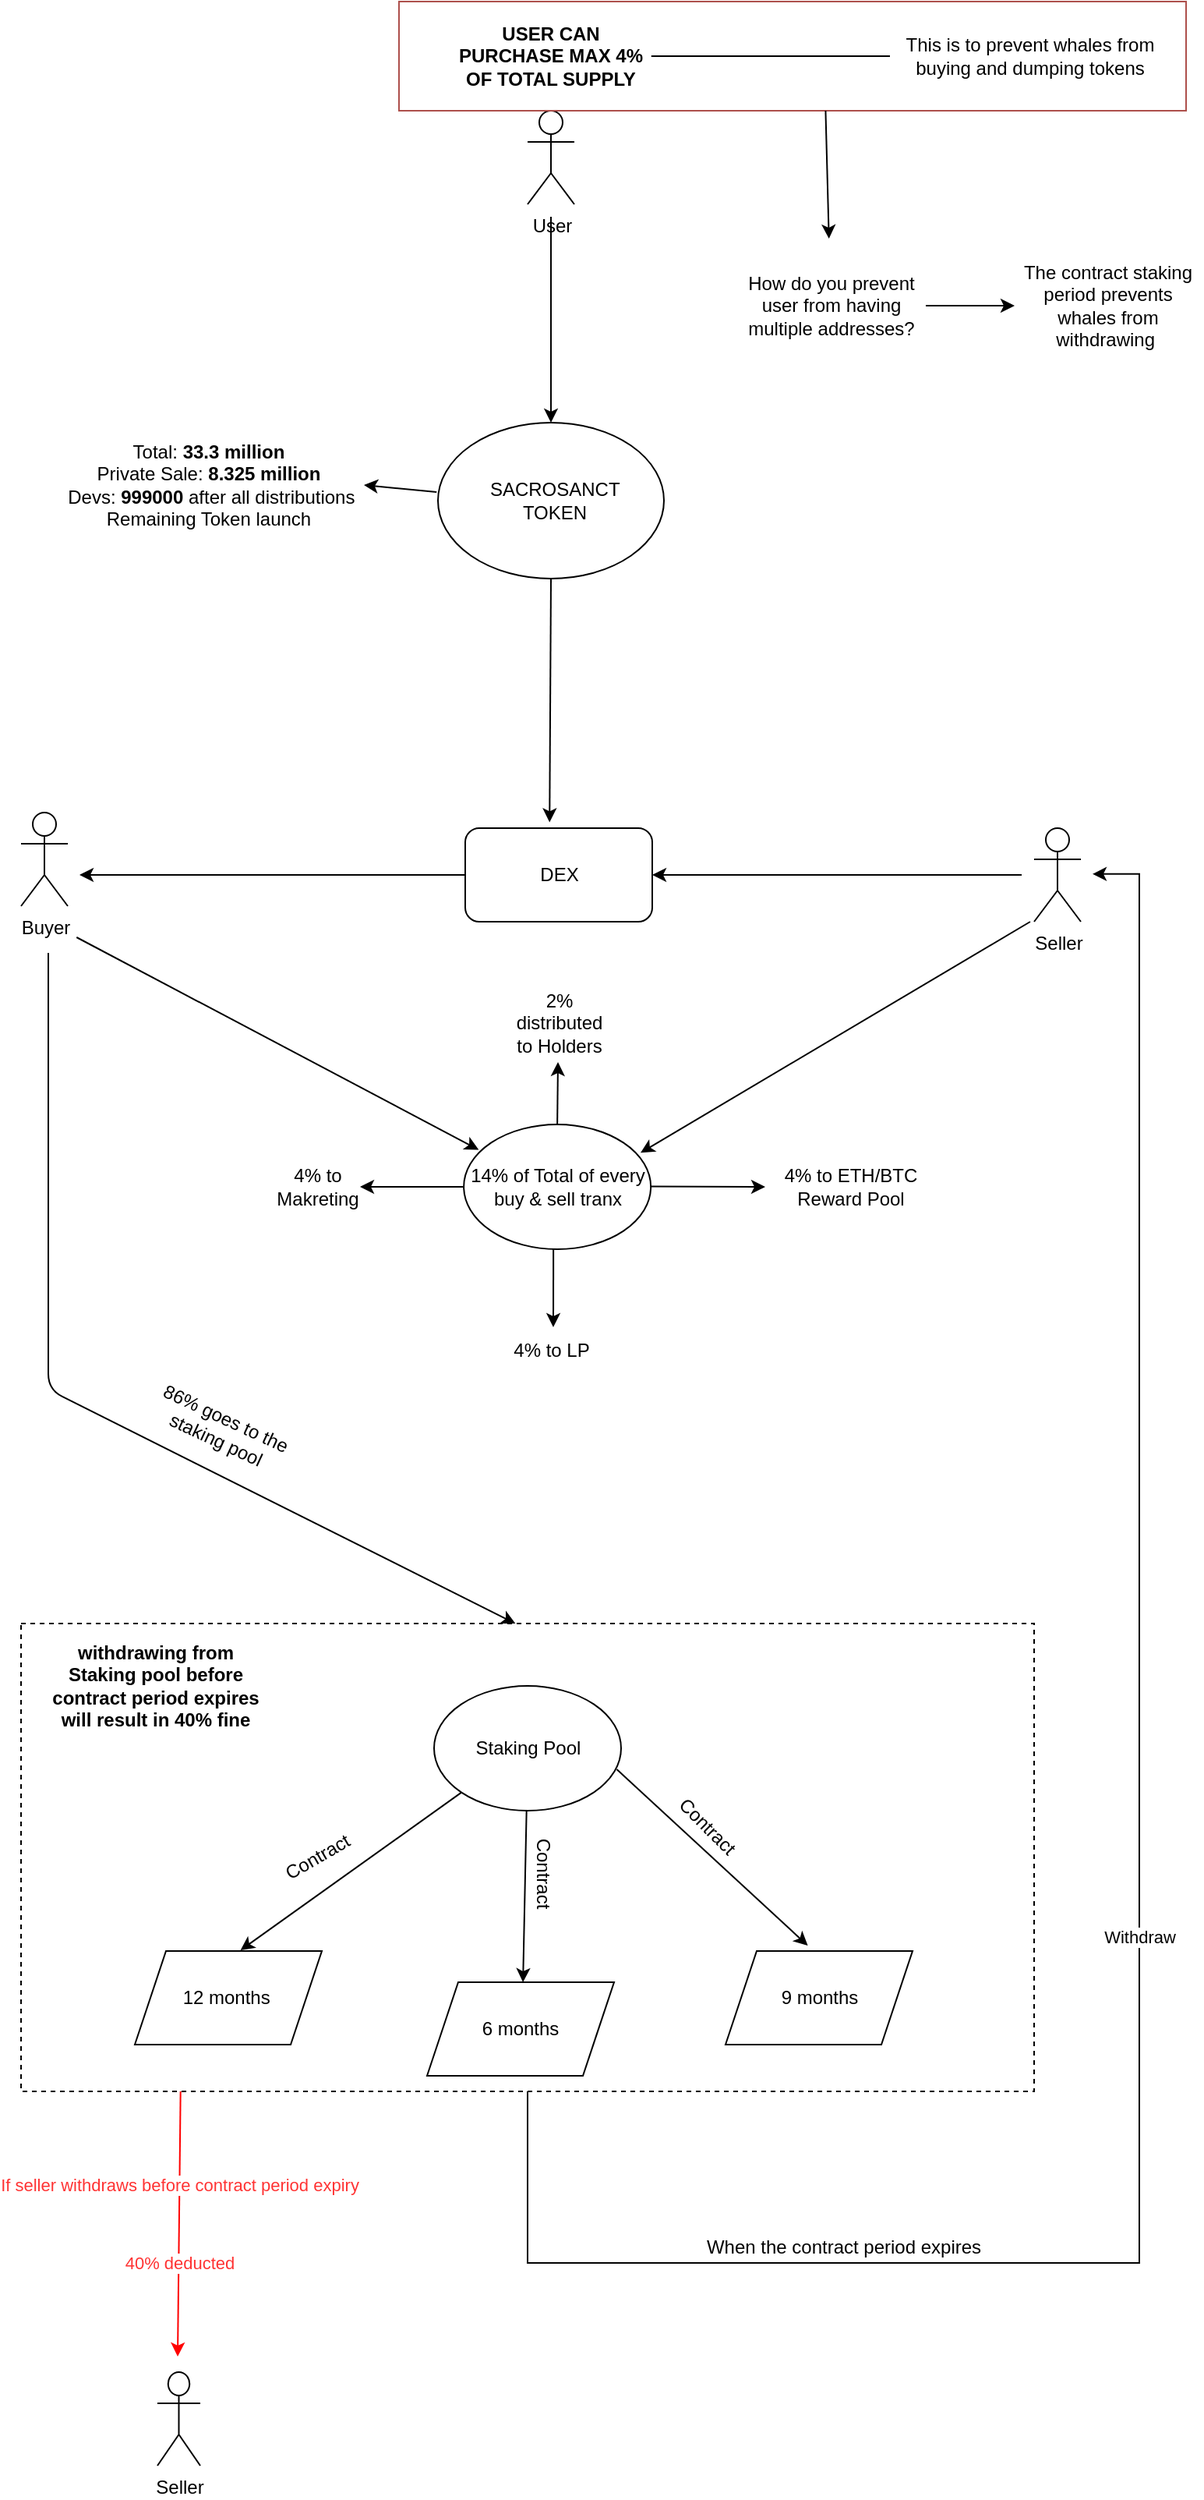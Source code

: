 <mxfile version="15.4.1" type="github">
  <diagram id="FyzgZ836kgvVsch6gkGj" name="Page-1">
    <mxGraphModel dx="908" dy="513" grid="1" gridSize="10" guides="1" tooltips="1" connect="1" arrows="1" fold="1" page="1" pageScale="1" pageWidth="850" pageHeight="1100" math="0" shadow="0">
      <root>
        <mxCell id="0" />
        <mxCell id="1" parent="0" />
        <mxCell id="vWCauvzo7gH51iAdeTeT-35" value="" style="endArrow=classic;html=1;startSize=6;endSize=6;targetPerimeterSpacing=8;startArrow=none;entryX=0.513;entryY=0;entryDx=0;entryDy=0;entryPerimeter=0;" parent="1" source="vWCauvzo7gH51iAdeTeT-30" target="vWCauvzo7gH51iAdeTeT-38" edge="1">
          <mxGeometry width="50" height="50" relative="1" as="geometry">
            <mxPoint x="404.5" y="1150" as="sourcePoint" />
            <mxPoint x="404.5" y="1358" as="targetPoint" />
          </mxGeometry>
        </mxCell>
        <mxCell id="vWCauvzo7gH51iAdeTeT-31" value="" style="endArrow=classic;html=1;startSize=6;endSize=6;sourcePerimeterSpacing=8;targetPerimeterSpacing=8;entryX=0.945;entryY=0.227;entryDx=0;entryDy=0;entryPerimeter=0;" parent="1" edge="1" target="pvBQROD-User7r6prkA2-7">
          <mxGeometry width="50" height="50" relative="1" as="geometry">
            <mxPoint x="730" y="660" as="sourcePoint" />
            <mxPoint x="530" y="770" as="targetPoint" />
            <Array as="points" />
          </mxGeometry>
        </mxCell>
        <mxCell id="vWCauvzo7gH51iAdeTeT-1" value="" style="ellipse;whiteSpace=wrap;html=1;hachureGap=4;pointerEvents=0;" parent="1" vertex="1">
          <mxGeometry x="350" y="340" width="145" height="100" as="geometry" />
        </mxCell>
        <mxCell id="vWCauvzo7gH51iAdeTeT-2" value="SACROSANCT TOKEN" style="text;html=1;strokeColor=none;fillColor=none;align=center;verticalAlign=middle;whiteSpace=wrap;rounded=0;hachureGap=4;pointerEvents=0;" parent="1" vertex="1">
          <mxGeometry x="405" y="380" width="40" height="20" as="geometry" />
        </mxCell>
        <mxCell id="vWCauvzo7gH51iAdeTeT-4" value="Buyer" style="shape=umlActor;verticalLabelPosition=bottom;verticalAlign=top;html=1;outlineConnect=0;hachureGap=4;pointerEvents=0;" parent="1" vertex="1">
          <mxGeometry x="82.5" y="590" width="30" height="60" as="geometry" />
        </mxCell>
        <mxCell id="vWCauvzo7gH51iAdeTeT-5" value="Seller" style="shape=umlActor;verticalLabelPosition=bottom;verticalAlign=top;html=1;outlineConnect=0;hachureGap=4;pointerEvents=0;" parent="1" vertex="1">
          <mxGeometry x="732.5" y="600" width="30" height="60" as="geometry" />
        </mxCell>
        <mxCell id="vWCauvzo7gH51iAdeTeT-8" value="DEX" style="rounded=1;whiteSpace=wrap;html=1;hachureGap=4;pointerEvents=0;" parent="1" vertex="1">
          <mxGeometry x="367.5" y="600" width="120" height="60" as="geometry" />
        </mxCell>
        <mxCell id="vWCauvzo7gH51iAdeTeT-9" value="" style="endArrow=classic;html=1;startSize=6;endSize=6;sourcePerimeterSpacing=8;targetPerimeterSpacing=8;exitX=0;exitY=0.5;exitDx=0;exitDy=0;" parent="1" edge="1" source="vWCauvzo7gH51iAdeTeT-8">
          <mxGeometry width="50" height="50" relative="1" as="geometry">
            <mxPoint x="122.5" y="630" as="sourcePoint" />
            <mxPoint x="120" y="630" as="targetPoint" />
          </mxGeometry>
        </mxCell>
        <mxCell id="vWCauvzo7gH51iAdeTeT-10" value="" style="endArrow=classic;html=1;startSize=6;endSize=6;sourcePerimeterSpacing=8;targetPerimeterSpacing=8;entryX=1;entryY=0.5;entryDx=0;entryDy=0;" parent="1" source="vWCauvzo7gH51iAdeTeT-5" target="vWCauvzo7gH51iAdeTeT-8" edge="1">
          <mxGeometry width="50" height="50" relative="1" as="geometry">
            <mxPoint x="502.5" y="780" as="sourcePoint" />
            <mxPoint x="492.5" y="630" as="targetPoint" />
          </mxGeometry>
        </mxCell>
        <mxCell id="vWCauvzo7gH51iAdeTeT-13" value="14% to LP" style="text;html=1;strokeColor=none;fillColor=none;align=center;verticalAlign=middle;whiteSpace=wrap;rounded=0;hachureGap=4;pointerEvents=0;" parent="1" vertex="1">
          <mxGeometry x="396.57" y="820" width="70" height="20" as="geometry" />
        </mxCell>
        <mxCell id="vWCauvzo7gH51iAdeTeT-15" value="" style="endArrow=classic;html=1;startSize=6;endSize=6;sourcePerimeterSpacing=8;targetPerimeterSpacing=8;exitX=0.5;exitY=1;exitDx=0;exitDy=0;entryX=0.451;entryY=-0.063;entryDx=0;entryDy=0;entryPerimeter=0;" parent="1" source="vWCauvzo7gH51iAdeTeT-1" target="vWCauvzo7gH51iAdeTeT-8" edge="1">
          <mxGeometry width="50" height="50" relative="1" as="geometry">
            <mxPoint x="470" y="550" as="sourcePoint" />
            <mxPoint x="520" y="500" as="targetPoint" />
          </mxGeometry>
        </mxCell>
        <mxCell id="vWCauvzo7gH51iAdeTeT-16" value="User" style="shape=umlActor;verticalLabelPosition=bottom;verticalAlign=top;html=1;outlineConnect=0;hachureGap=4;pointerEvents=0;" parent="1" vertex="1">
          <mxGeometry x="407.5" y="140" width="30" height="60" as="geometry" />
        </mxCell>
        <mxCell id="vWCauvzo7gH51iAdeTeT-19" value="" style="endArrow=classic;html=1;startSize=6;endSize=6;sourcePerimeterSpacing=8;targetPerimeterSpacing=8;entryX=0.5;entryY=0;entryDx=0;entryDy=0;" parent="1" source="vWCauvzo7gH51iAdeTeT-16" target="vWCauvzo7gH51iAdeTeT-1" edge="1">
          <mxGeometry width="50" height="50" relative="1" as="geometry">
            <mxPoint x="420" y="210" as="sourcePoint" />
            <mxPoint x="560" y="330" as="targetPoint" />
          </mxGeometry>
        </mxCell>
        <mxCell id="vWCauvzo7gH51iAdeTeT-21" value="&lt;b&gt;USER CAN PURCHASE MAX 4% OF TOTAL SUPPLY&lt;/b&gt;" style="text;html=1;strokeColor=none;fillColor=none;align=center;verticalAlign=middle;whiteSpace=wrap;rounded=0;hachureGap=4;pointerEvents=0;" parent="1" vertex="1">
          <mxGeometry x="358.13" y="80" width="128.75" height="50" as="geometry" />
        </mxCell>
        <mxCell id="vWCauvzo7gH51iAdeTeT-22" value="This is to prevent whales from buying and dumping tokens" style="text;html=1;strokeColor=none;fillColor=none;align=center;verticalAlign=middle;whiteSpace=wrap;rounded=0;hachureGap=4;pointerEvents=0;" parent="1" vertex="1">
          <mxGeometry x="640" y="95" width="180" height="20" as="geometry" />
        </mxCell>
        <mxCell id="vWCauvzo7gH51iAdeTeT-23" value="" style="endArrow=none;html=1;startSize=6;endSize=6;sourcePerimeterSpacing=8;targetPerimeterSpacing=8;exitX=1;exitY=0.5;exitDx=0;exitDy=0;entryX=0;entryY=0.5;entryDx=0;entryDy=0;" parent="1" source="vWCauvzo7gH51iAdeTeT-21" target="vWCauvzo7gH51iAdeTeT-22" edge="1">
          <mxGeometry width="50" height="50" relative="1" as="geometry">
            <mxPoint x="510" y="310" as="sourcePoint" />
            <mxPoint x="560" y="260" as="targetPoint" />
          </mxGeometry>
        </mxCell>
        <mxCell id="vWCauvzo7gH51iAdeTeT-27" value="" style="rounded=0;whiteSpace=wrap;html=1;hachureGap=4;pointerEvents=0;strokeColor=#AD4F4B;strokeWidth=1;fillColor=none;" parent="1" vertex="1">
          <mxGeometry x="325" y="70" width="505" height="70" as="geometry" />
        </mxCell>
        <mxCell id="vWCauvzo7gH51iAdeTeT-28" value="" style="endArrow=classic;html=1;startSize=6;endSize=6;sourcePerimeterSpacing=8;targetPerimeterSpacing=8;exitX=0.542;exitY=1;exitDx=0;exitDy=0;exitPerimeter=0;" parent="1" source="vWCauvzo7gH51iAdeTeT-27" target="vWCauvzo7gH51iAdeTeT-29" edge="1">
          <mxGeometry width="50" height="50" relative="1" as="geometry">
            <mxPoint x="510" y="310" as="sourcePoint" />
            <mxPoint x="599" y="240" as="targetPoint" />
          </mxGeometry>
        </mxCell>
        <mxCell id="vWCauvzo7gH51iAdeTeT-29" value="How do you prevent user from having multiple addresses?" style="text;html=1;strokeColor=none;fillColor=none;align=center;verticalAlign=middle;whiteSpace=wrap;rounded=0;hachureGap=4;pointerEvents=0;" parent="1" vertex="1">
          <mxGeometry x="541.5" y="230" width="121" height="70" as="geometry" />
        </mxCell>
        <mxCell id="vWCauvzo7gH51iAdeTeT-32" value="Staking pool" style="text;html=1;strokeColor=none;fillColor=none;align=center;verticalAlign=middle;whiteSpace=wrap;rounded=0;hachureGap=4;pointerEvents=0;" parent="1" vertex="1">
          <mxGeometry x="380" y="1200" width="40" height="20" as="geometry" />
        </mxCell>
        <mxCell id="vWCauvzo7gH51iAdeTeT-33" value="" style="endArrow=classic;html=1;startSize=6;endSize=6;sourcePerimeterSpacing=8;targetPerimeterSpacing=8;exitX=0.977;exitY=0.669;exitDx=0;exitDy=0;exitPerimeter=0;entryX=0.44;entryY=-0.058;entryDx=0;entryDy=0;entryPerimeter=0;" parent="1" source="vWCauvzo7gH51iAdeTeT-30" target="vWCauvzo7gH51iAdeTeT-40" edge="1">
          <mxGeometry width="50" height="50" relative="1" as="geometry">
            <mxPoint x="492.5" y="1200" as="sourcePoint" />
            <mxPoint x="592.5" y="1340" as="targetPoint" />
          </mxGeometry>
        </mxCell>
        <mxCell id="vWCauvzo7gH51iAdeTeT-34" value="" style="endArrow=classic;html=1;startSize=6;endSize=6;sourcePerimeterSpacing=8;targetPerimeterSpacing=8;exitX=0;exitY=1;exitDx=0;exitDy=0;entryX=0.565;entryY=-0.008;entryDx=0;entryDy=0;entryPerimeter=0;" parent="1" source="vWCauvzo7gH51iAdeTeT-30" target="vWCauvzo7gH51iAdeTeT-39" edge="1">
          <mxGeometry width="50" height="50" relative="1" as="geometry">
            <mxPoint x="469.24" y="1242.48" as="sourcePoint" />
            <mxPoint x="212.5" y="1340" as="targetPoint" />
          </mxGeometry>
        </mxCell>
        <mxCell id="vWCauvzo7gH51iAdeTeT-38" value="6 months" style="shape=parallelogram;perimeter=parallelogramPerimeter;whiteSpace=wrap;html=1;fixedSize=1;hachureGap=4;pointerEvents=0;strokeColor=#000000;strokeWidth=1;fillColor=default;" parent="1" vertex="1">
          <mxGeometry x="343" y="1340" width="120" height="60" as="geometry" />
        </mxCell>
        <mxCell id="vWCauvzo7gH51iAdeTeT-39" value="12 months&amp;nbsp;" style="shape=parallelogram;perimeter=parallelogramPerimeter;whiteSpace=wrap;html=1;fixedSize=1;hachureGap=4;pointerEvents=0;strokeColor=#000000;strokeWidth=1;fillColor=default;" parent="1" vertex="1">
          <mxGeometry x="155.5" y="1320" width="120" height="60" as="geometry" />
        </mxCell>
        <mxCell id="vWCauvzo7gH51iAdeTeT-40" value="9 months" style="shape=parallelogram;perimeter=parallelogramPerimeter;whiteSpace=wrap;html=1;fixedSize=1;hachureGap=4;pointerEvents=0;strokeColor=#000000;strokeWidth=1;fillColor=default;" parent="1" vertex="1">
          <mxGeometry x="534.5" y="1320" width="120" height="60" as="geometry" />
        </mxCell>
        <mxCell id="vWCauvzo7gH51iAdeTeT-30" value="Staking Pool&lt;br&gt;" style="ellipse;whiteSpace=wrap;html=1;hachureGap=4;pointerEvents=0;strokeColor=#000000;strokeWidth=1;fillColor=default;" parent="1" vertex="1">
          <mxGeometry x="347.5" y="1150" width="120" height="80" as="geometry" />
        </mxCell>
        <mxCell id="vWCauvzo7gH51iAdeTeT-41" value="" style="endArrow=none;html=1;startSize=6;endSize=6;sourcePerimeterSpacing=8;" parent="1" target="vWCauvzo7gH51iAdeTeT-30" edge="1">
          <mxGeometry width="50" height="50" relative="1" as="geometry">
            <mxPoint x="404.5" y="1150" as="sourcePoint" />
            <mxPoint x="404.5" y="1358" as="targetPoint" />
          </mxGeometry>
        </mxCell>
        <mxCell id="vWCauvzo7gH51iAdeTeT-42" value="" style="rounded=0;whiteSpace=wrap;html=1;hachureGap=4;pointerEvents=0;strokeColor=#000000;strokeWidth=1;fillColor=none;dashed=1;" parent="1" vertex="1">
          <mxGeometry x="82.5" y="1110" width="650" height="300" as="geometry" />
        </mxCell>
        <mxCell id="vWCauvzo7gH51iAdeTeT-43" value="&lt;b&gt;withdrawing from Staking pool before contract period expires will result in 40% fine&lt;/b&gt;" style="text;html=1;strokeColor=none;fillColor=none;align=center;verticalAlign=middle;whiteSpace=wrap;rounded=0;dashed=1;hachureGap=4;pointerEvents=0;" parent="1" vertex="1">
          <mxGeometry x="95" y="1120" width="147.5" height="60" as="geometry" />
        </mxCell>
        <mxCell id="vWCauvzo7gH51iAdeTeT-45" value="Contract" style="text;html=1;strokeColor=none;fillColor=none;align=center;verticalAlign=middle;whiteSpace=wrap;rounded=0;dashed=1;hachureGap=4;pointerEvents=0;rotation=45;" parent="1" vertex="1">
          <mxGeometry x="492.5" y="1230" width="60" height="20" as="geometry" />
        </mxCell>
        <mxCell id="vWCauvzo7gH51iAdeTeT-47" value="Contract" style="text;html=1;strokeColor=none;fillColor=none;align=center;verticalAlign=middle;whiteSpace=wrap;rounded=0;dashed=1;hachureGap=4;pointerEvents=0;rotation=-30;" parent="1" vertex="1">
          <mxGeometry x="242.5" y="1250" width="60" height="20" as="geometry" />
        </mxCell>
        <mxCell id="vWCauvzo7gH51iAdeTeT-48" value="Contract" style="text;html=1;strokeColor=none;fillColor=none;align=center;verticalAlign=middle;whiteSpace=wrap;rounded=0;dashed=1;hachureGap=4;pointerEvents=0;rotation=90;" parent="1" vertex="1">
          <mxGeometry x="387.5" y="1260" width="60" height="20" as="geometry" />
        </mxCell>
        <mxCell id="pvBQROD-User7r6prkA2-1" value="Total: &lt;b&gt;33.3 million&lt;/b&gt;&lt;br&gt;Private Sale: &lt;b&gt;8.325 million&lt;/b&gt;&lt;br&gt;&lt;div&gt;&lt;span&gt;&amp;nbsp;Devs: &lt;b&gt;999000 &lt;/b&gt;after all distributions&lt;/span&gt;&lt;/div&gt;Remaining Token launch&lt;br&gt;" style="text;html=1;strokeColor=none;fillColor=none;align=center;verticalAlign=middle;whiteSpace=wrap;rounded=0;" vertex="1" parent="1">
          <mxGeometry x="102.5" y="350" width="200" height="60" as="geometry" />
        </mxCell>
        <mxCell id="pvBQROD-User7r6prkA2-3" value="" style="endArrow=classic;html=1;startSize=6;endSize=6;sourcePerimeterSpacing=8;targetPerimeterSpacing=8;entryX=1;entryY=0.5;entryDx=0;entryDy=0;exitX=-0.006;exitY=0.445;exitDx=0;exitDy=0;exitPerimeter=0;" edge="1" parent="1" source="vWCauvzo7gH51iAdeTeT-1" target="pvBQROD-User7r6prkA2-1">
          <mxGeometry width="50" height="50" relative="1" as="geometry">
            <mxPoint x="397.5" y="500" as="sourcePoint" />
            <mxPoint x="160.5" y="500" as="targetPoint" />
          </mxGeometry>
        </mxCell>
        <mxCell id="pvBQROD-User7r6prkA2-6" value="" style="endArrow=classic;html=1;startSize=6;endSize=6;sourcePerimeterSpacing=8;targetPerimeterSpacing=8;entryX=0.08;entryY=0.203;entryDx=0;entryDy=0;entryPerimeter=0;" edge="1" parent="1" target="pvBQROD-User7r6prkA2-7">
          <mxGeometry width="50" height="50" relative="1" as="geometry">
            <mxPoint x="118.13" y="670" as="sourcePoint" />
            <mxPoint x="358.13" y="790" as="targetPoint" />
            <Array as="points" />
          </mxGeometry>
        </mxCell>
        <mxCell id="pvBQROD-User7r6prkA2-7" value="14% of Total of every buy &amp;amp; sell tranx" style="ellipse;whiteSpace=wrap;html=1;" vertex="1" parent="1">
          <mxGeometry x="366.57" y="790" width="120" height="80" as="geometry" />
        </mxCell>
        <mxCell id="pvBQROD-User7r6prkA2-8" value="" style="endArrow=classic;html=1;startSize=6;endSize=6;sourcePerimeterSpacing=8;targetPerimeterSpacing=8;entryX=0.488;entryY=0;entryDx=0;entryDy=0;entryPerimeter=0;" edge="1" parent="1" target="vWCauvzo7gH51iAdeTeT-42">
          <mxGeometry width="50" height="50" relative="1" as="geometry">
            <mxPoint x="100" y="680" as="sourcePoint" />
            <mxPoint x="240" y="1100" as="targetPoint" />
            <Array as="points">
              <mxPoint x="100" y="960" />
            </Array>
          </mxGeometry>
        </mxCell>
        <mxCell id="pvBQROD-User7r6prkA2-9" value="86% goes to the staking pool" style="text;html=1;strokeColor=none;fillColor=none;align=center;verticalAlign=middle;whiteSpace=wrap;rounded=0;rotation=25;" vertex="1" parent="1">
          <mxGeometry x="145.5" y="940" width="130" height="90" as="geometry" />
        </mxCell>
        <mxCell id="pvBQROD-User7r6prkA2-12" value="" style="endArrow=classic;html=1;rounded=0;edgeStyle=orthogonalEdgeStyle;" edge="1" parent="1" source="vWCauvzo7gH51iAdeTeT-42">
          <mxGeometry relative="1" as="geometry">
            <mxPoint x="480" y="1550" as="sourcePoint" />
            <mxPoint x="770" y="629.405" as="targetPoint" />
            <Array as="points">
              <mxPoint x="408" y="1520" />
              <mxPoint x="800" y="1520" />
            </Array>
          </mxGeometry>
        </mxCell>
        <mxCell id="pvBQROD-User7r6prkA2-13" value="Withdraw" style="edgeLabel;resizable=0;html=1;align=center;verticalAlign=middle;" connectable="0" vertex="1" parent="pvBQROD-User7r6prkA2-12">
          <mxGeometry relative="1" as="geometry" />
        </mxCell>
        <mxCell id="pvBQROD-User7r6prkA2-16" value="When the contract period expires" style="text;html=1;align=center;verticalAlign=middle;resizable=0;points=[];autosize=1;strokeColor=none;fillColor=none;" vertex="1" parent="1">
          <mxGeometry x="515" y="1500" width="190" height="20" as="geometry" />
        </mxCell>
        <mxCell id="pvBQROD-User7r6prkA2-17" value="" style="endArrow=classic;html=1;startSize=6;endSize=6;sourcePerimeterSpacing=8;targetPerimeterSpacing=8;" edge="1" parent="1">
          <mxGeometry width="50" height="50" relative="1" as="geometry">
            <mxPoint x="424.08" y="870" as="sourcePoint" />
            <mxPoint x="424" y="920" as="targetPoint" />
            <Array as="points" />
          </mxGeometry>
        </mxCell>
        <mxCell id="pvBQROD-User7r6prkA2-18" value="" style="endArrow=classic;html=1;startSize=6;endSize=6;sourcePerimeterSpacing=8;targetPerimeterSpacing=8;exitX=0.5;exitY=0;exitDx=0;exitDy=0;" edge="1" parent="1" source="pvBQROD-User7r6prkA2-7">
          <mxGeometry width="50" height="50" relative="1" as="geometry">
            <mxPoint x="434.08" y="880" as="sourcePoint" />
            <mxPoint x="427" y="750" as="targetPoint" />
            <Array as="points" />
          </mxGeometry>
        </mxCell>
        <mxCell id="pvBQROD-User7r6prkA2-20" value="" style="endArrow=classic;html=1;startSize=6;endSize=6;sourcePerimeterSpacing=8;targetPerimeterSpacing=8;" edge="1" parent="1">
          <mxGeometry width="50" height="50" relative="1" as="geometry">
            <mxPoint x="366.1" y="830" as="sourcePoint" />
            <mxPoint x="300" y="830" as="targetPoint" />
            <Array as="points" />
          </mxGeometry>
        </mxCell>
        <mxCell id="pvBQROD-User7r6prkA2-22" value="" style="endArrow=classic;html=1;startSize=6;endSize=6;sourcePerimeterSpacing=8;targetPerimeterSpacing=8;" edge="1" parent="1">
          <mxGeometry width="50" height="50" relative="1" as="geometry">
            <mxPoint x="486.57" y="829.76" as="sourcePoint" />
            <mxPoint x="560" y="830" as="targetPoint" />
            <Array as="points" />
          </mxGeometry>
        </mxCell>
        <mxCell id="pvBQROD-User7r6prkA2-23" value="2% distributed to Holders" style="text;html=1;strokeColor=none;fillColor=none;align=center;verticalAlign=middle;whiteSpace=wrap;rounded=0;" vertex="1" parent="1">
          <mxGeometry x="397.5" y="700" width="60" height="50" as="geometry" />
        </mxCell>
        <mxCell id="pvBQROD-User7r6prkA2-25" value="4% to Makreting" style="text;html=1;strokeColor=none;fillColor=none;align=center;verticalAlign=middle;whiteSpace=wrap;rounded=0;" vertex="1" parent="1">
          <mxGeometry x="242.5" y="815" width="60" height="30" as="geometry" />
        </mxCell>
        <mxCell id="pvBQROD-User7r6prkA2-26" value="4% to LP" style="text;html=1;strokeColor=none;fillColor=none;align=center;verticalAlign=middle;whiteSpace=wrap;rounded=0;" vertex="1" parent="1">
          <mxGeometry x="392.5" y="920" width="60" height="30" as="geometry" />
        </mxCell>
        <mxCell id="pvBQROD-User7r6prkA2-27" value="4% to ETH/BTC Reward Pool" style="text;html=1;strokeColor=none;fillColor=none;align=center;verticalAlign=middle;whiteSpace=wrap;rounded=0;" vertex="1" parent="1">
          <mxGeometry x="560" y="815" width="110" height="30" as="geometry" />
        </mxCell>
        <mxCell id="pvBQROD-User7r6prkA2-28" value="Seller" style="shape=umlActor;verticalLabelPosition=bottom;verticalAlign=top;html=1;outlineConnect=0;hachureGap=4;pointerEvents=0;" vertex="1" parent="1">
          <mxGeometry x="170" y="1590" width="27.5" height="60" as="geometry" />
        </mxCell>
        <mxCell id="pvBQROD-User7r6prkA2-29" value="" style="endArrow=classic;html=1;startSize=6;endSize=6;targetPerimeterSpacing=8;startArrow=none;strokeColor=#FF0000;" edge="1" parent="1">
          <mxGeometry width="50" height="50" relative="1" as="geometry">
            <mxPoint x="184.838" y="1409.997" as="sourcePoint" />
            <mxPoint x="183" y="1580" as="targetPoint" />
          </mxGeometry>
        </mxCell>
        <mxCell id="pvBQROD-User7r6prkA2-31" value="&lt;font color=&quot;#ff3333&quot;&gt;If seller withdraws before contract period expiry&lt;/font&gt;" style="edgeLabel;html=1;align=center;verticalAlign=middle;resizable=0;points=[];" vertex="1" connectable="0" parent="pvBQROD-User7r6prkA2-29">
          <mxGeometry x="0.132" y="-2" relative="1" as="geometry">
            <mxPoint x="2" y="-36" as="offset" />
          </mxGeometry>
        </mxCell>
        <mxCell id="pvBQROD-User7r6prkA2-32" value="&lt;font color=&quot;#ff3333&quot;&gt;40% deducted&lt;/font&gt;" style="edgeLabel;html=1;align=center;verticalAlign=middle;resizable=0;points=[];" vertex="1" connectable="0" parent="1">
          <mxGeometry x="183.748" y="1520.0" as="geometry" />
        </mxCell>
        <mxCell id="pvBQROD-User7r6prkA2-33" value="&lt;font color=&quot;#000000&quot;&gt;The contract staking period prevents whales from withdrawing&amp;nbsp;&lt;/font&gt;" style="text;html=1;strokeColor=none;fillColor=none;align=center;verticalAlign=middle;whiteSpace=wrap;rounded=0;fontColor=#FF3333;" vertex="1" parent="1">
          <mxGeometry x="720" y="210" width="120" height="110" as="geometry" />
        </mxCell>
        <mxCell id="pvBQROD-User7r6prkA2-34" value="" style="endArrow=classic;html=1;startSize=6;endSize=6;sourcePerimeterSpacing=8;targetPerimeterSpacing=8;entryX=0;entryY=0.5;entryDx=0;entryDy=0;" edge="1" parent="1" target="pvBQROD-User7r6prkA2-33">
          <mxGeometry width="50" height="50" relative="1" as="geometry">
            <mxPoint x="663" y="265" as="sourcePoint" />
            <mxPoint x="664.658" y="350" as="targetPoint" />
          </mxGeometry>
        </mxCell>
      </root>
    </mxGraphModel>
  </diagram>
</mxfile>
